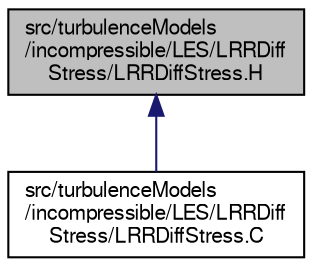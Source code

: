 digraph "src/turbulenceModels/incompressible/LES/LRRDiffStress/LRRDiffStress.H"
{
  bgcolor="transparent";
  edge [fontname="FreeSans",fontsize="10",labelfontname="FreeSans",labelfontsize="10"];
  node [fontname="FreeSans",fontsize="10",shape=record];
  Node2 [label="src/turbulenceModels\l/incompressible/LES/LRRDiff\lStress/LRRDiffStress.H",height=0.2,width=0.4,color="black", fillcolor="grey75", style="filled", fontcolor="black"];
  Node2 -> Node3 [dir="back",color="midnightblue",fontsize="10",style="solid",fontname="FreeSans"];
  Node3 [label="src/turbulenceModels\l/incompressible/LES/LRRDiff\lStress/LRRDiffStress.C",height=0.2,width=0.4,color="black",URL="$a17432.html"];
}
